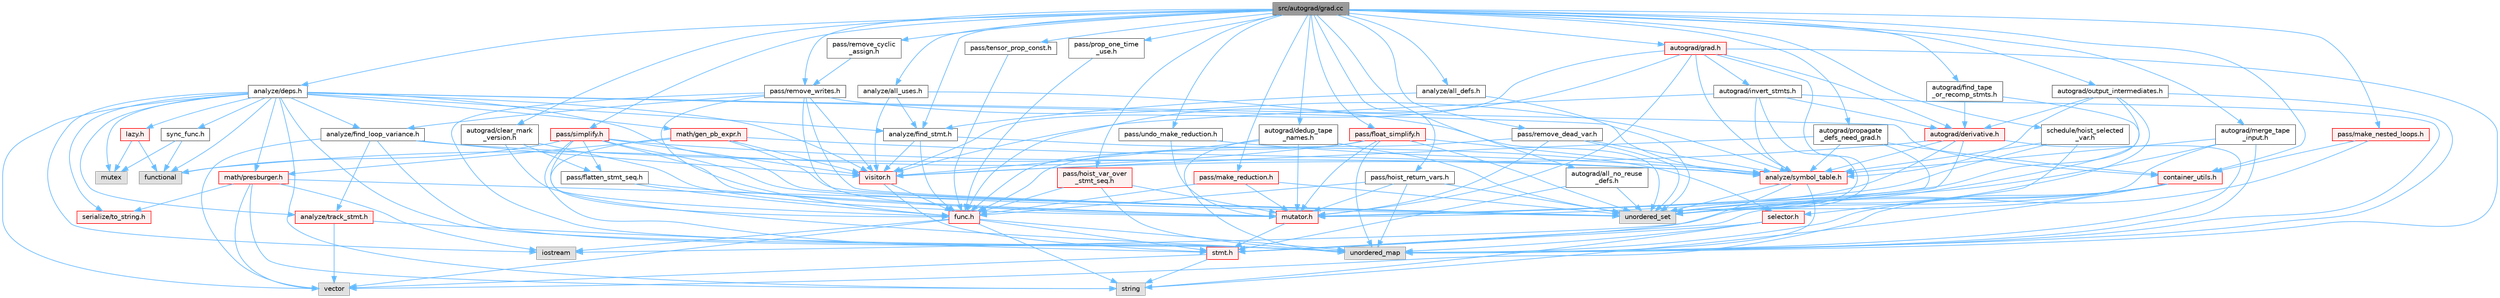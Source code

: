 digraph "src/autograd/grad.cc"
{
 // LATEX_PDF_SIZE
  bgcolor="transparent";
  edge [fontname=Helvetica,fontsize=10,labelfontname=Helvetica,labelfontsize=10];
  node [fontname=Helvetica,fontsize=10,shape=box,height=0.2,width=0.4];
  Node1 [label="src/autograd/grad.cc",height=0.2,width=0.4,color="gray40", fillcolor="grey60", style="filled", fontcolor="black",tooltip=" "];
  Node1 -> Node2 [color="steelblue1",style="solid"];
  Node2 [label="analyze/all_defs.h",height=0.2,width=0.4,color="grey40", fillcolor="white", style="filled",URL="$all__defs_8h.html",tooltip=" "];
  Node2 -> Node3 [color="steelblue1",style="solid"];
  Node3 [label="unordered_set",height=0.2,width=0.4,color="grey60", fillcolor="#E0E0E0", style="filled",tooltip=" "];
  Node2 -> Node4 [color="steelblue1",style="solid"];
  Node4 [label="analyze/find_stmt.h",height=0.2,width=0.4,color="grey40", fillcolor="white", style="filled",URL="$find__stmt_8h.html",tooltip=" "];
  Node4 -> Node5 [color="steelblue1",style="solid"];
  Node5 [label="func.h",height=0.2,width=0.4,color="red", fillcolor="#FFF0F0", style="filled",URL="$func_8h.html",tooltip=" "];
  Node5 -> Node6 [color="steelblue1",style="solid"];
  Node6 [label="iostream",height=0.2,width=0.4,color="grey60", fillcolor="#E0E0E0", style="filled",tooltip=" "];
  Node5 -> Node7 [color="steelblue1",style="solid"];
  Node7 [label="string",height=0.2,width=0.4,color="grey60", fillcolor="#E0E0E0", style="filled",tooltip=" "];
  Node5 -> Node8 [color="steelblue1",style="solid"];
  Node8 [label="unordered_map",height=0.2,width=0.4,color="grey60", fillcolor="#E0E0E0", style="filled",tooltip=" "];
  Node5 -> Node10 [color="steelblue1",style="solid"];
  Node10 [label="vector",height=0.2,width=0.4,color="grey60", fillcolor="#E0E0E0", style="filled",tooltip=" "];
  Node5 -> Node49 [color="steelblue1",style="solid"];
  Node49 [label="stmt.h",height=0.2,width=0.4,color="red", fillcolor="#FFF0F0", style="filled",URL="$stmt_8h.html",tooltip=" "];
  Node49 -> Node7 [color="steelblue1",style="solid"];
  Node49 -> Node10 [color="steelblue1",style="solid"];
  Node4 -> Node55 [color="steelblue1",style="solid"];
  Node55 [label="selector.h",height=0.2,width=0.4,color="red", fillcolor="#FFF0F0", style="filled",URL="$selector_8h.html",tooltip=" "];
  Node55 -> Node7 [color="steelblue1",style="solid"];
  Node55 -> Node8 [color="steelblue1",style="solid"];
  Node55 -> Node49 [color="steelblue1",style="solid"];
  Node4 -> Node56 [color="steelblue1",style="solid"];
  Node56 [label="visitor.h",height=0.2,width=0.4,color="red", fillcolor="#FFF0F0", style="filled",URL="$visitor_8h.html",tooltip=" "];
  Node56 -> Node5 [color="steelblue1",style="solid"];
  Node56 -> Node49 [color="steelblue1",style="solid"];
  Node1 -> Node61 [color="steelblue1",style="solid"];
  Node61 [label="analyze/all_uses.h",height=0.2,width=0.4,color="grey40", fillcolor="white", style="filled",URL="$all__uses_8h.html",tooltip=" "];
  Node61 -> Node3 [color="steelblue1",style="solid"];
  Node61 -> Node4 [color="steelblue1",style="solid"];
  Node61 -> Node56 [color="steelblue1",style="solid"];
  Node1 -> Node62 [color="steelblue1",style="solid"];
  Node62 [label="analyze/deps.h",height=0.2,width=0.4,color="grey40", fillcolor="white", style="filled",URL="$deps_8h.html",tooltip=" "];
  Node62 -> Node13 [color="steelblue1",style="solid"];
  Node13 [label="functional",height=0.2,width=0.4,color="grey60", fillcolor="#E0E0E0", style="filled",tooltip=" "];
  Node62 -> Node6 [color="steelblue1",style="solid"];
  Node62 -> Node59 [color="steelblue1",style="solid"];
  Node59 [label="mutex",height=0.2,width=0.4,color="grey60", fillcolor="#E0E0E0", style="filled",tooltip=" "];
  Node62 -> Node7 [color="steelblue1",style="solid"];
  Node62 -> Node8 [color="steelblue1",style="solid"];
  Node62 -> Node3 [color="steelblue1",style="solid"];
  Node62 -> Node10 [color="steelblue1",style="solid"];
  Node62 -> Node63 [color="steelblue1",style="solid"];
  Node63 [label="analyze/find_loop_variance.h",height=0.2,width=0.4,color="grey40", fillcolor="white", style="filled",URL="$find__loop__variance_8h.html",tooltip=" "];
  Node63 -> Node8 [color="steelblue1",style="solid"];
  Node63 -> Node10 [color="steelblue1",style="solid"];
  Node63 -> Node64 [color="steelblue1",style="solid"];
  Node64 [label="analyze/symbol_table.h",height=0.2,width=0.4,color="red", fillcolor="#FFF0F0", style="filled",URL="$symbol__table_8h.html",tooltip=" "];
  Node64 -> Node8 [color="steelblue1",style="solid"];
  Node64 -> Node3 [color="steelblue1",style="solid"];
  Node64 -> Node49 [color="steelblue1",style="solid"];
  Node63 -> Node66 [color="steelblue1",style="solid"];
  Node66 [label="analyze/track_stmt.h",height=0.2,width=0.4,color="red", fillcolor="#FFF0F0", style="filled",URL="$track__stmt_8h.html",tooltip=" "];
  Node66 -> Node10 [color="steelblue1",style="solid"];
  Node66 -> Node49 [color="steelblue1",style="solid"];
  Node63 -> Node56 [color="steelblue1",style="solid"];
  Node62 -> Node4 [color="steelblue1",style="solid"];
  Node62 -> Node64 [color="steelblue1",style="solid"];
  Node62 -> Node66 [color="steelblue1",style="solid"];
  Node62 -> Node33 [color="steelblue1",style="solid"];
  Node33 [label="container_utils.h",height=0.2,width=0.4,color="red", fillcolor="#FFF0F0", style="filled",URL="$container__utils_8h.html",tooltip=" "];
  Node33 -> Node6 [color="steelblue1",style="solid"];
  Node33 -> Node7 [color="steelblue1",style="solid"];
  Node33 -> Node8 [color="steelblue1",style="solid"];
  Node33 -> Node3 [color="steelblue1",style="solid"];
  Node33 -> Node10 [color="steelblue1",style="solid"];
  Node62 -> Node67 [color="steelblue1",style="solid"];
  Node67 [label="lazy.h",height=0.2,width=0.4,color="red", fillcolor="#FFF0F0", style="filled",URL="$lazy_8h.html",tooltip=" "];
  Node67 -> Node13 [color="steelblue1",style="solid"];
  Node67 -> Node59 [color="steelblue1",style="solid"];
  Node62 -> Node68 [color="steelblue1",style="solid"];
  Node68 [label="math/gen_pb_expr.h",height=0.2,width=0.4,color="red", fillcolor="#FFF0F0", style="filled",URL="$gen__pb__expr_8h.html",tooltip=" "];
  Node68 -> Node8 [color="steelblue1",style="solid"];
  Node68 -> Node3 [color="steelblue1",style="solid"];
  Node68 -> Node64 [color="steelblue1",style="solid"];
  Node68 -> Node70 [color="steelblue1",style="solid"];
  Node70 [label="math/presburger.h",height=0.2,width=0.4,color="red", fillcolor="#FFF0F0", style="filled",URL="$presburger_8h.html",tooltip=" "];
  Node70 -> Node6 [color="steelblue1",style="solid"];
  Node70 -> Node7 [color="steelblue1",style="solid"];
  Node70 -> Node3 [color="steelblue1",style="solid"];
  Node70 -> Node10 [color="steelblue1",style="solid"];
  Node70 -> Node28 [color="steelblue1",style="solid"];
  Node28 [label="serialize/to_string.h",height=0.2,width=0.4,color="red", fillcolor="#FFF0F0", style="filled",URL="$to__string_8h.html",tooltip=" "];
  Node68 -> Node56 [color="steelblue1",style="solid"];
  Node62 -> Node70 [color="steelblue1",style="solid"];
  Node62 -> Node28 [color="steelblue1",style="solid"];
  Node62 -> Node82 [color="steelblue1",style="solid"];
  Node82 [label="sync_func.h",height=0.2,width=0.4,color="grey40", fillcolor="white", style="filled",URL="$sync__func_8h.html",tooltip=" "];
  Node82 -> Node13 [color="steelblue1",style="solid"];
  Node82 -> Node59 [color="steelblue1",style="solid"];
  Node62 -> Node56 [color="steelblue1",style="solid"];
  Node1 -> Node4 [color="steelblue1",style="solid"];
  Node1 -> Node83 [color="steelblue1",style="solid"];
  Node83 [label="autograd/all_no_reuse\l_defs.h",height=0.2,width=0.4,color="grey40", fillcolor="white", style="filled",URL="$all__no__reuse__defs_8h.html",tooltip=" "];
  Node83 -> Node3 [color="steelblue1",style="solid"];
  Node83 -> Node49 [color="steelblue1",style="solid"];
  Node1 -> Node84 [color="steelblue1",style="solid"];
  Node84 [label="autograd/clear_mark\l_version.h",height=0.2,width=0.4,color="grey40", fillcolor="white", style="filled",URL="$clear__mark__version_8h.html",tooltip=" "];
  Node84 -> Node5 [color="steelblue1",style="solid"];
  Node84 -> Node85 [color="steelblue1",style="solid"];
  Node85 [label="mutator.h",height=0.2,width=0.4,color="red", fillcolor="#FFF0F0", style="filled",URL="$mutator_8h.html",tooltip=" "];
  Node85 -> Node49 [color="steelblue1",style="solid"];
  Node84 -> Node86 [color="steelblue1",style="solid"];
  Node86 [label="pass/flatten_stmt_seq.h",height=0.2,width=0.4,color="grey40", fillcolor="white", style="filled",URL="$flatten__stmt__seq_8h.html",tooltip=" "];
  Node86 -> Node5 [color="steelblue1",style="solid"];
  Node86 -> Node85 [color="steelblue1",style="solid"];
  Node1 -> Node87 [color="steelblue1",style="solid"];
  Node87 [label="autograd/dedup_tape\l_names.h",height=0.2,width=0.4,color="grey40", fillcolor="white", style="filled",URL="$dedup__tape__names_8h.html",tooltip=" "];
  Node87 -> Node8 [color="steelblue1",style="solid"];
  Node87 -> Node3 [color="steelblue1",style="solid"];
  Node87 -> Node85 [color="steelblue1",style="solid"];
  Node87 -> Node56 [color="steelblue1",style="solid"];
  Node1 -> Node88 [color="steelblue1",style="solid"];
  Node88 [label="autograd/find_tape\l_or_recomp_stmts.h",height=0.2,width=0.4,color="grey40", fillcolor="white", style="filled",URL="$find__tape__or__recomp__stmts_8h.html",tooltip=" "];
  Node88 -> Node3 [color="steelblue1",style="solid"];
  Node88 -> Node89 [color="steelblue1",style="solid"];
  Node89 [label="autograd/derivative.h",height=0.2,width=0.4,color="red", fillcolor="#FFF0F0", style="filled",URL="$derivative_8h.html",tooltip=" "];
  Node89 -> Node8 [color="steelblue1",style="solid"];
  Node89 -> Node3 [color="steelblue1",style="solid"];
  Node89 -> Node64 [color="steelblue1",style="solid"];
  Node89 -> Node85 [color="steelblue1",style="solid"];
  Node89 -> Node56 [color="steelblue1",style="solid"];
  Node1 -> Node90 [color="steelblue1",style="solid"];
  Node90 [label="autograd/grad.h",height=0.2,width=0.4,color="red", fillcolor="#FFF0F0", style="filled",URL="$grad_8h.html",tooltip=" "];
  Node90 -> Node8 [color="steelblue1",style="solid"];
  Node90 -> Node3 [color="steelblue1",style="solid"];
  Node90 -> Node64 [color="steelblue1",style="solid"];
  Node90 -> Node89 [color="steelblue1",style="solid"];
  Node90 -> Node91 [color="steelblue1",style="solid"];
  Node91 [label="autograd/invert_stmts.h",height=0.2,width=0.4,color="grey40", fillcolor="white", style="filled",URL="$invert__stmts_8h.html",tooltip=" "];
  Node91 -> Node8 [color="steelblue1",style="solid"];
  Node91 -> Node3 [color="steelblue1",style="solid"];
  Node91 -> Node64 [color="steelblue1",style="solid"];
  Node91 -> Node89 [color="steelblue1",style="solid"];
  Node91 -> Node56 [color="steelblue1",style="solid"];
  Node90 -> Node5 [color="steelblue1",style="solid"];
  Node90 -> Node85 [color="steelblue1",style="solid"];
  Node90 -> Node56 [color="steelblue1",style="solid"];
  Node1 -> Node94 [color="steelblue1",style="solid"];
  Node94 [label="autograd/merge_tape\l_input.h",height=0.2,width=0.4,color="grey40", fillcolor="white", style="filled",URL="$merge__tape__input_8h.html",tooltip=" "];
  Node94 -> Node8 [color="steelblue1",style="solid"];
  Node94 -> Node3 [color="steelblue1",style="solid"];
  Node94 -> Node64 [color="steelblue1",style="solid"];
  Node94 -> Node85 [color="steelblue1",style="solid"];
  Node1 -> Node95 [color="steelblue1",style="solid"];
  Node95 [label="autograd/output_intermediates.h",height=0.2,width=0.4,color="grey40", fillcolor="white", style="filled",URL="$output__intermediates_8h.html",tooltip=" "];
  Node95 -> Node8 [color="steelblue1",style="solid"];
  Node95 -> Node3 [color="steelblue1",style="solid"];
  Node95 -> Node64 [color="steelblue1",style="solid"];
  Node95 -> Node89 [color="steelblue1",style="solid"];
  Node95 -> Node85 [color="steelblue1",style="solid"];
  Node1 -> Node96 [color="steelblue1",style="solid"];
  Node96 [label="autograd/propagate\l_defs_need_grad.h",height=0.2,width=0.4,color="grey40", fillcolor="white", style="filled",URL="$propagate__defs__need__grad_8h.html",tooltip=" "];
  Node96 -> Node3 [color="steelblue1",style="solid"];
  Node96 -> Node64 [color="steelblue1",style="solid"];
  Node96 -> Node33 [color="steelblue1",style="solid"];
  Node96 -> Node56 [color="steelblue1",style="solid"];
  Node1 -> Node33 [color="steelblue1",style="solid"];
  Node1 -> Node97 [color="steelblue1",style="solid"];
  Node97 [label="pass/float_simplify.h",height=0.2,width=0.4,color="red", fillcolor="#FFF0F0", style="filled",URL="$float__simplify_8h.html",tooltip=" "];
  Node97 -> Node13 [color="steelblue1",style="solid"];
  Node97 -> Node8 [color="steelblue1",style="solid"];
  Node97 -> Node3 [color="steelblue1",style="solid"];
  Node97 -> Node64 [color="steelblue1",style="solid"];
  Node97 -> Node5 [color="steelblue1",style="solid"];
  Node97 -> Node85 [color="steelblue1",style="solid"];
  Node1 -> Node99 [color="steelblue1",style="solid"];
  Node99 [label="pass/hoist_return_vars.h",height=0.2,width=0.4,color="grey40", fillcolor="white", style="filled",URL="$hoist__return__vars_8h.html",tooltip=" "];
  Node99 -> Node8 [color="steelblue1",style="solid"];
  Node99 -> Node3 [color="steelblue1",style="solid"];
  Node99 -> Node5 [color="steelblue1",style="solid"];
  Node99 -> Node85 [color="steelblue1",style="solid"];
  Node1 -> Node100 [color="steelblue1",style="solid"];
  Node100 [label="pass/hoist_var_over\l_stmt_seq.h",height=0.2,width=0.4,color="red", fillcolor="#FFF0F0", style="filled",URL="$hoist__var__over__stmt__seq_8h.html",tooltip=" "];
  Node100 -> Node8 [color="steelblue1",style="solid"];
  Node100 -> Node5 [color="steelblue1",style="solid"];
  Node100 -> Node85 [color="steelblue1",style="solid"];
  Node1 -> Node102 [color="steelblue1",style="solid"];
  Node102 [label="pass/make_nested_loops.h",height=0.2,width=0.4,color="red", fillcolor="#FFF0F0", style="filled",URL="$make__nested__loops_8h.html",tooltip=" "];
  Node102 -> Node33 [color="steelblue1",style="solid"];
  Node102 -> Node49 [color="steelblue1",style="solid"];
  Node1 -> Node103 [color="steelblue1",style="solid"];
  Node103 [label="pass/make_reduction.h",height=0.2,width=0.4,color="red", fillcolor="#FFF0F0", style="filled",URL="$make__reduction_8h.html",tooltip=" "];
  Node103 -> Node3 [color="steelblue1",style="solid"];
  Node103 -> Node5 [color="steelblue1",style="solid"];
  Node103 -> Node85 [color="steelblue1",style="solid"];
  Node1 -> Node104 [color="steelblue1",style="solid"];
  Node104 [label="pass/prop_one_time\l_use.h",height=0.2,width=0.4,color="grey40", fillcolor="white", style="filled",URL="$prop__one__time__use_8h.html",tooltip=" "];
  Node104 -> Node5 [color="steelblue1",style="solid"];
  Node1 -> Node105 [color="steelblue1",style="solid"];
  Node105 [label="pass/remove_cyclic\l_assign.h",height=0.2,width=0.4,color="grey40", fillcolor="white", style="filled",URL="$remove__cyclic__assign_8h.html",tooltip=" "];
  Node105 -> Node106 [color="steelblue1",style="solid"];
  Node106 [label="pass/remove_writes.h",height=0.2,width=0.4,color="grey40", fillcolor="white", style="filled",URL="$remove__writes_8h.html",tooltip=" "];
  Node106 -> Node8 [color="steelblue1",style="solid"];
  Node106 -> Node3 [color="steelblue1",style="solid"];
  Node106 -> Node63 [color="steelblue1",style="solid"];
  Node106 -> Node64 [color="steelblue1",style="solid"];
  Node106 -> Node5 [color="steelblue1",style="solid"];
  Node106 -> Node85 [color="steelblue1",style="solid"];
  Node106 -> Node56 [color="steelblue1",style="solid"];
  Node1 -> Node107 [color="steelblue1",style="solid"];
  Node107 [label="pass/remove_dead_var.h",height=0.2,width=0.4,color="grey40", fillcolor="white", style="filled",URL="$remove__dead__var_8h.html",tooltip=" "];
  Node107 -> Node3 [color="steelblue1",style="solid"];
  Node107 -> Node64 [color="steelblue1",style="solid"];
  Node107 -> Node5 [color="steelblue1",style="solid"];
  Node107 -> Node85 [color="steelblue1",style="solid"];
  Node1 -> Node106 [color="steelblue1",style="solid"];
  Node1 -> Node108 [color="steelblue1",style="solid"];
  Node108 [label="pass/simplify.h",height=0.2,width=0.4,color="red", fillcolor="#FFF0F0", style="filled",URL="$simplify_8h.html",tooltip=" "];
  Node108 -> Node13 [color="steelblue1",style="solid"];
  Node108 -> Node8 [color="steelblue1",style="solid"];
  Node108 -> Node3 [color="steelblue1",style="solid"];
  Node108 -> Node64 [color="steelblue1",style="solid"];
  Node108 -> Node5 [color="steelblue1",style="solid"];
  Node108 -> Node85 [color="steelblue1",style="solid"];
  Node108 -> Node86 [color="steelblue1",style="solid"];
  Node108 -> Node56 [color="steelblue1",style="solid"];
  Node1 -> Node119 [color="steelblue1",style="solid"];
  Node119 [label="pass/tensor_prop_const.h",height=0.2,width=0.4,color="grey40", fillcolor="white", style="filled",URL="$tensor__prop__const_8h.html",tooltip=" "];
  Node119 -> Node5 [color="steelblue1",style="solid"];
  Node1 -> Node120 [color="steelblue1",style="solid"];
  Node120 [label="pass/undo_make_reduction.h",height=0.2,width=0.4,color="grey40", fillcolor="white", style="filled",URL="$undo__make__reduction_8h.html",tooltip=" "];
  Node120 -> Node64 [color="steelblue1",style="solid"];
  Node120 -> Node85 [color="steelblue1",style="solid"];
  Node1 -> Node121 [color="steelblue1",style="solid"];
  Node121 [label="schedule/hoist_selected\l_var.h",height=0.2,width=0.4,color="grey40", fillcolor="white", style="filled",URL="$hoist__selected__var_8h.html",tooltip=" "];
  Node121 -> Node64 [color="steelblue1",style="solid"];
  Node121 -> Node85 [color="steelblue1",style="solid"];
  Node121 -> Node55 [color="steelblue1",style="solid"];
}
